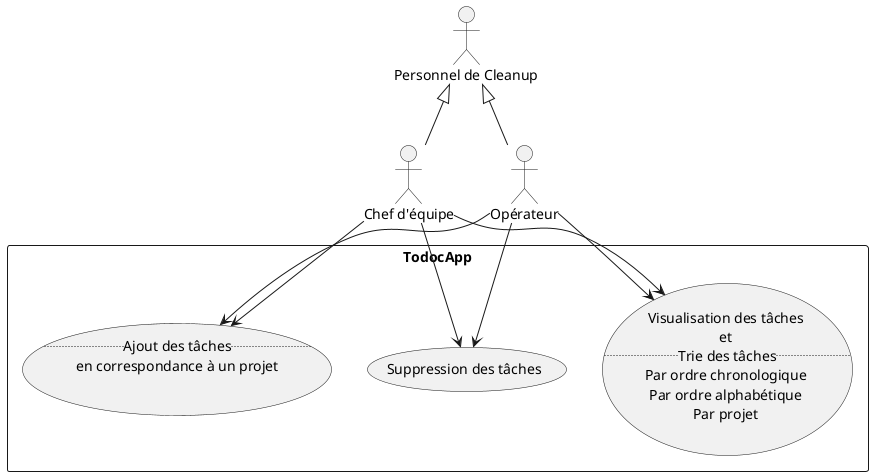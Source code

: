 @startuml
:Personnel de Cleanup:
:Chef d'équipe: as Admin
:Opérateur: as User

(Personnel de Cleanup) <|-- Admin
(Personnel de Cleanup) <|-- User

rectangle TodocApp {


usecase UC1 as "..Ajout des tâches..
en correspondance à un projet"

usecase UC2 as "Visualisation des tâches
et
..Trie des tâches..
Par ordre chronologique
Par ordre alphabétique
Par projet"

usecase UC3 as "Suppression des tâches"
}

Admin --> (UC1)
User --> (UC1)

Admin --> (UC2)
User --> (UC2)

Admin --> (UC3)
User --> (UC3)


@enduml